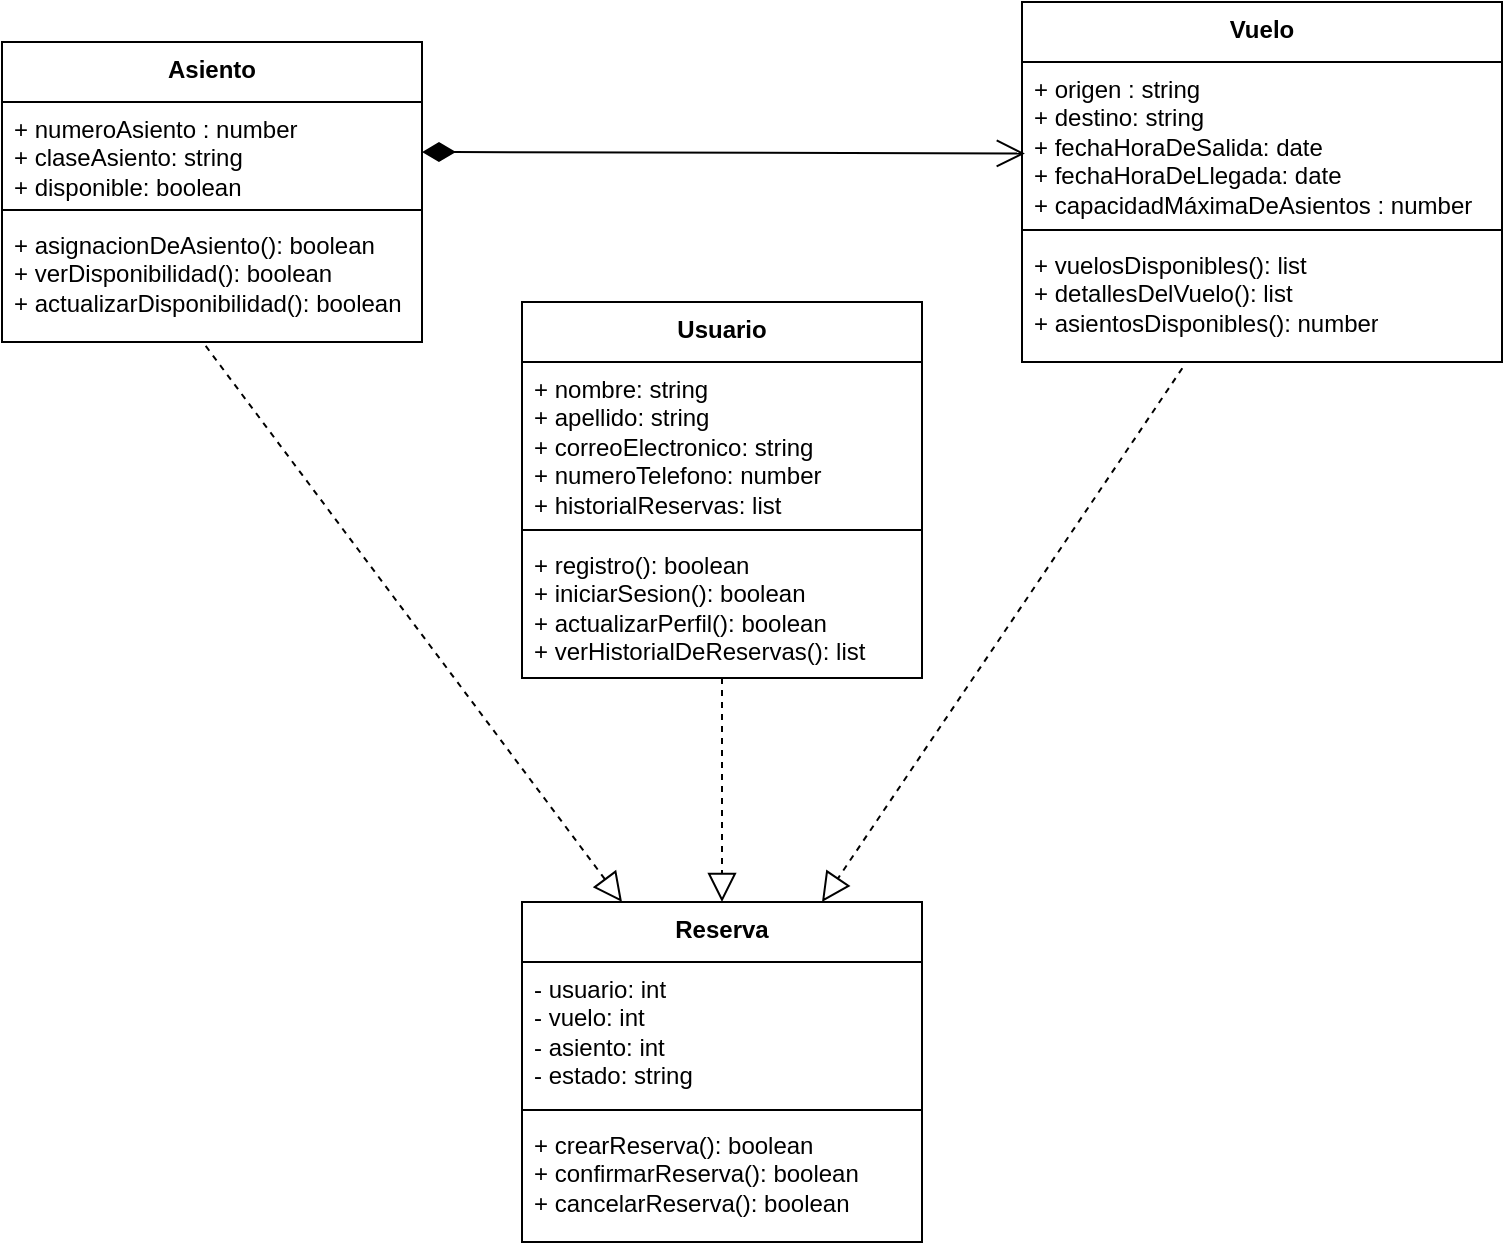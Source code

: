 <mxfile version="24.2.3" type="github" pages="2">
  <diagram name="Diragrama de clases" id="-_MHmMSYFcSHYsvgNQ9a">
    <mxGraphModel dx="1494" dy="940" grid="1" gridSize="10" guides="1" tooltips="1" connect="1" arrows="1" fold="1" page="1" pageScale="1" pageWidth="850" pageHeight="1100" math="0" shadow="0">
      <root>
        <mxCell id="0" />
        <mxCell id="1" parent="0" />
        <mxCell id="0iqqLVjieEFnERAhnOkb-5" value="Usuario" style="swimlane;fontStyle=1;align=center;verticalAlign=top;childLayout=stackLayout;horizontal=1;startSize=30;horizontalStack=0;resizeParent=1;resizeParentMax=0;resizeLast=0;collapsible=1;marginBottom=0;whiteSpace=wrap;html=1;" parent="1" vertex="1">
          <mxGeometry x="310" y="150" width="200" height="188" as="geometry">
            <mxRectangle x="320" y="380" width="80" height="30" as="alternateBounds" />
          </mxGeometry>
        </mxCell>
        <mxCell id="0iqqLVjieEFnERAhnOkb-6" value="&lt;div&gt;+ nombre: string&lt;/div&gt;&lt;div&gt;+ apellido: string&lt;br&gt;&lt;/div&gt;&lt;div&gt;+ correoElectronico: string&lt;/div&gt;&lt;div&gt;+ numeroTelefono: number&lt;/div&gt;&lt;div&gt;+ historialReservas: list&lt;br&gt;&lt;/div&gt;" style="text;strokeColor=none;fillColor=none;align=left;verticalAlign=top;spacingLeft=4;spacingRight=4;overflow=hidden;rotatable=0;points=[[0,0.5],[1,0.5]];portConstraint=eastwest;whiteSpace=wrap;html=1;" parent="0iqqLVjieEFnERAhnOkb-5" vertex="1">
          <mxGeometry y="30" width="200" height="80" as="geometry" />
        </mxCell>
        <mxCell id="0iqqLVjieEFnERAhnOkb-7" value="" style="line;strokeWidth=1;fillColor=none;align=left;verticalAlign=middle;spacingTop=-1;spacingLeft=3;spacingRight=3;rotatable=0;labelPosition=right;points=[];portConstraint=eastwest;strokeColor=inherit;" parent="0iqqLVjieEFnERAhnOkb-5" vertex="1">
          <mxGeometry y="110" width="200" height="8" as="geometry" />
        </mxCell>
        <mxCell id="0iqqLVjieEFnERAhnOkb-8" value="&lt;div&gt;+ registro(): boolean&lt;/div&gt;&lt;div&gt;+ iniciarSesion(): boolean&lt;/div&gt;&lt;div&gt;+ actualizarPerfil(): boolean&lt;/div&gt;&lt;div&gt;+ verHistorialDeReservas(): list&lt;br&gt;&lt;/div&gt;" style="text;strokeColor=none;fillColor=none;align=left;verticalAlign=top;spacingLeft=4;spacingRight=4;overflow=hidden;rotatable=0;points=[[0,0.5],[1,0.5]];portConstraint=eastwest;whiteSpace=wrap;html=1;" parent="0iqqLVjieEFnERAhnOkb-5" vertex="1">
          <mxGeometry y="118" width="200" height="70" as="geometry" />
        </mxCell>
        <mxCell id="0iqqLVjieEFnERAhnOkb-9" value="Asiento" style="swimlane;fontStyle=1;align=center;verticalAlign=top;childLayout=stackLayout;horizontal=1;startSize=30;horizontalStack=0;resizeParent=1;resizeParentMax=0;resizeLast=0;collapsible=1;marginBottom=0;whiteSpace=wrap;html=1;" parent="1" vertex="1">
          <mxGeometry x="50" y="20" width="210" height="150" as="geometry" />
        </mxCell>
        <mxCell id="0iqqLVjieEFnERAhnOkb-10" value="&lt;div&gt;+ numeroAsiento : number&lt;br&gt;&lt;/div&gt;&lt;div&gt;+ claseAsiento: string&lt;br&gt;&lt;/div&gt;&lt;div&gt;+ disponible: boolean&lt;br&gt;&lt;/div&gt;" style="text;strokeColor=none;fillColor=none;align=left;verticalAlign=top;spacingLeft=4;spacingRight=4;overflow=hidden;rotatable=0;points=[[0,0.5],[1,0.5]];portConstraint=eastwest;whiteSpace=wrap;html=1;" parent="0iqqLVjieEFnERAhnOkb-9" vertex="1">
          <mxGeometry y="30" width="210" height="50" as="geometry" />
        </mxCell>
        <mxCell id="0iqqLVjieEFnERAhnOkb-11" value="" style="line;strokeWidth=1;fillColor=none;align=left;verticalAlign=middle;spacingTop=-1;spacingLeft=3;spacingRight=3;rotatable=0;labelPosition=right;points=[];portConstraint=eastwest;strokeColor=inherit;" parent="0iqqLVjieEFnERAhnOkb-9" vertex="1">
          <mxGeometry y="80" width="210" height="8" as="geometry" />
        </mxCell>
        <mxCell id="0iqqLVjieEFnERAhnOkb-12" value="&lt;div&gt;+ asignacionDeAsiento(): boolean&lt;br&gt;&lt;/div&gt;&lt;div&gt;+ verDisponibilidad(): boolean&lt;/div&gt;&lt;div&gt;+ actualizarDisponibilidad(): boolean&lt;/div&gt;" style="text;strokeColor=none;fillColor=none;align=left;verticalAlign=top;spacingLeft=4;spacingRight=4;overflow=hidden;rotatable=0;points=[[0,0.5],[1,0.5]];portConstraint=eastwest;whiteSpace=wrap;html=1;" parent="0iqqLVjieEFnERAhnOkb-9" vertex="1">
          <mxGeometry y="88" width="210" height="62" as="geometry" />
        </mxCell>
        <mxCell id="Xwf4BX6eSTh_paTz8yUK-1" value="Vuelo" style="swimlane;fontStyle=1;align=center;verticalAlign=top;childLayout=stackLayout;horizontal=1;startSize=30;horizontalStack=0;resizeParent=1;resizeParentMax=0;resizeLast=0;collapsible=1;marginBottom=0;whiteSpace=wrap;html=1;" parent="1" vertex="1">
          <mxGeometry x="560" width="240" height="180" as="geometry" />
        </mxCell>
        <mxCell id="Xwf4BX6eSTh_paTz8yUK-2" value="+ origen : string&lt;div&gt;+ destino: string&lt;/div&gt;&lt;div&gt;+ fechaHoraDeSalida: date&lt;/div&gt;&lt;div&gt;+ fechaHoraDeLlegada: date&lt;/div&gt;&lt;div&gt;+ capacidadMáximaDeAsientos : number&lt;/div&gt;" style="text;strokeColor=none;fillColor=none;align=left;verticalAlign=top;spacingLeft=4;spacingRight=4;overflow=hidden;rotatable=0;points=[[0,0.5],[1,0.5]];portConstraint=eastwest;whiteSpace=wrap;html=1;" parent="Xwf4BX6eSTh_paTz8yUK-1" vertex="1">
          <mxGeometry y="30" width="240" height="80" as="geometry" />
        </mxCell>
        <mxCell id="Xwf4BX6eSTh_paTz8yUK-3" value="" style="line;strokeWidth=1;fillColor=none;align=left;verticalAlign=middle;spacingTop=-1;spacingLeft=3;spacingRight=3;rotatable=0;labelPosition=right;points=[];portConstraint=eastwest;strokeColor=inherit;" parent="Xwf4BX6eSTh_paTz8yUK-1" vertex="1">
          <mxGeometry y="110" width="240" height="8" as="geometry" />
        </mxCell>
        <mxCell id="Xwf4BX6eSTh_paTz8yUK-4" value="+ vuelosDisponibles(): list&lt;div&gt;+ detallesDelVuelo(): list&lt;/div&gt;&lt;div&gt;+ asientosDisponibles(): number&lt;/div&gt;" style="text;strokeColor=none;fillColor=none;align=left;verticalAlign=top;spacingLeft=4;spacingRight=4;overflow=hidden;rotatable=0;points=[[0,0.5],[1,0.5]];portConstraint=eastwest;whiteSpace=wrap;html=1;" parent="Xwf4BX6eSTh_paTz8yUK-1" vertex="1">
          <mxGeometry y="118" width="240" height="62" as="geometry" />
        </mxCell>
        <mxCell id="0iqqLVjieEFnERAhnOkb-13" value="Reserva" style="swimlane;fontStyle=1;align=center;verticalAlign=top;childLayout=stackLayout;horizontal=1;startSize=30;horizontalStack=0;resizeParent=1;resizeParentMax=0;resizeLast=0;collapsible=1;marginBottom=0;whiteSpace=wrap;html=1;" parent="1" vertex="1">
          <mxGeometry x="310" y="450" width="200" height="170" as="geometry" />
        </mxCell>
        <mxCell id="0iqqLVjieEFnERAhnOkb-14" value="&lt;div&gt;- usuario: int&lt;/div&gt;&lt;div&gt;- vuelo: int&lt;/div&gt;&lt;div&gt;- asiento: int&lt;/div&gt;&lt;div&gt;- estado: string&lt;br&gt;&lt;/div&gt;" style="text;strokeColor=none;fillColor=none;align=left;verticalAlign=top;spacingLeft=4;spacingRight=4;overflow=hidden;rotatable=0;points=[[0,0.5],[1,0.5]];portConstraint=eastwest;whiteSpace=wrap;html=1;" parent="0iqqLVjieEFnERAhnOkb-13" vertex="1">
          <mxGeometry y="30" width="200" height="70" as="geometry" />
        </mxCell>
        <mxCell id="0iqqLVjieEFnERAhnOkb-15" value="" style="line;strokeWidth=1;fillColor=none;align=left;verticalAlign=middle;spacingTop=-1;spacingLeft=3;spacingRight=3;rotatable=0;labelPosition=right;points=[];portConstraint=eastwest;strokeColor=inherit;" parent="0iqqLVjieEFnERAhnOkb-13" vertex="1">
          <mxGeometry y="100" width="200" height="8" as="geometry" />
        </mxCell>
        <mxCell id="0iqqLVjieEFnERAhnOkb-16" value="&lt;div&gt;+ crearReserva(): boolean&lt;/div&gt;&lt;div&gt;+ confirmarReserva(): boolean&lt;/div&gt;&lt;div&gt;+ cancelarReserva(): boolean&lt;br&gt;&lt;/div&gt;" style="text;strokeColor=none;fillColor=none;align=left;verticalAlign=top;spacingLeft=4;spacingRight=4;overflow=hidden;rotatable=0;points=[[0,0.5],[1,0.5]];portConstraint=eastwest;whiteSpace=wrap;html=1;" parent="0iqqLVjieEFnERAhnOkb-13" vertex="1">
          <mxGeometry y="108" width="200" height="62" as="geometry" />
        </mxCell>
        <mxCell id="0iqqLVjieEFnERAhnOkb-17" value="" style="endArrow=block;dashed=1;endFill=0;endSize=12;html=1;rounded=0;exitX=0.5;exitY=1;exitDx=0;exitDy=0;entryX=0.5;entryY=0;entryDx=0;entryDy=0;" parent="1" source="0iqqLVjieEFnERAhnOkb-5" target="0iqqLVjieEFnERAhnOkb-13" edge="1">
          <mxGeometry width="160" relative="1" as="geometry">
            <mxPoint x="330" y="290" as="sourcePoint" />
            <mxPoint x="490" y="290" as="targetPoint" />
          </mxGeometry>
        </mxCell>
        <mxCell id="0iqqLVjieEFnERAhnOkb-18" value="" style="endArrow=block;dashed=1;endFill=0;endSize=12;html=1;rounded=0;exitX=0.485;exitY=1.032;exitDx=0;exitDy=0;entryX=0.25;entryY=0;entryDx=0;entryDy=0;exitPerimeter=0;" parent="1" source="0iqqLVjieEFnERAhnOkb-12" target="0iqqLVjieEFnERAhnOkb-13" edge="1">
          <mxGeometry width="160" relative="1" as="geometry">
            <mxPoint x="160" y="160" as="sourcePoint" />
            <mxPoint x="160" y="340" as="targetPoint" />
          </mxGeometry>
        </mxCell>
        <mxCell id="0iqqLVjieEFnERAhnOkb-19" value="" style="endArrow=block;dashed=1;endFill=0;endSize=12;html=1;rounded=0;exitX=0.334;exitY=1.05;exitDx=0;exitDy=0;entryX=0.75;entryY=0;entryDx=0;entryDy=0;exitPerimeter=0;" parent="1" source="Xwf4BX6eSTh_paTz8yUK-4" target="0iqqLVjieEFnERAhnOkb-13" edge="1">
          <mxGeometry width="160" relative="1" as="geometry">
            <mxPoint x="430" y="170" as="sourcePoint" />
            <mxPoint x="430" y="350" as="targetPoint" />
          </mxGeometry>
        </mxCell>
        <mxCell id="1D4vYp2MGsvRdeYgRLv9-1" value="" style="endArrow=open;html=1;endSize=12;startArrow=diamondThin;startSize=14;startFill=1;align=left;verticalAlign=bottom;rounded=0;entryX=0.006;entryY=0.572;entryDx=0;entryDy=0;entryPerimeter=0;exitX=1;exitY=0.5;exitDx=0;exitDy=0;" parent="1" source="0iqqLVjieEFnERAhnOkb-10" target="Xwf4BX6eSTh_paTz8yUK-2" edge="1">
          <mxGeometry x="0.857" y="7" relative="1" as="geometry">
            <mxPoint x="320" y="270" as="sourcePoint" />
            <mxPoint x="450" y="270" as="targetPoint" />
            <mxPoint as="offset" />
          </mxGeometry>
        </mxCell>
      </root>
    </mxGraphModel>
  </diagram>
  <diagram id="F8v2rw6jnUhtFCn5J1wc" name="Diagrama de estado">
    <mxGraphModel dx="1494" dy="940" grid="1" gridSize="10" guides="1" tooltips="1" connect="1" arrows="1" fold="1" page="1" pageScale="1" pageWidth="850" pageHeight="1100" math="0" shadow="0">
      <root>
        <mxCell id="0" />
        <mxCell id="1" parent="0" />
      </root>
    </mxGraphModel>
  </diagram>
</mxfile>
